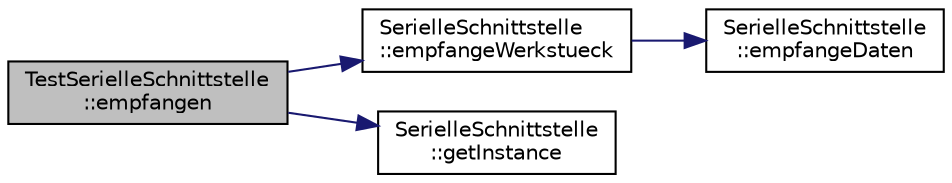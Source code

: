 digraph "TestSerielleSchnittstelle::empfangen"
{
  edge [fontname="Helvetica",fontsize="10",labelfontname="Helvetica",labelfontsize="10"];
  node [fontname="Helvetica",fontsize="10",shape=record];
  rankdir="LR";
  Node1 [label="TestSerielleSchnittstelle\l::empfangen",height=0.2,width=0.4,color="black", fillcolor="grey75", style="filled" fontcolor="black"];
  Node1 -> Node2 [color="midnightblue",fontsize="10",style="solid",fontname="Helvetica"];
  Node2 [label="SerielleSchnittstelle\l::empfangeWerkstueck",height=0.2,width=0.4,color="black", fillcolor="white", style="filled",URL="$class_serielle_schnittstelle.html#a443c781b0d7d9b57d2810b8334e63ff8"];
  Node2 -> Node3 [color="midnightblue",fontsize="10",style="solid",fontname="Helvetica"];
  Node3 [label="SerielleSchnittstelle\l::empfangeDaten",height=0.2,width=0.4,color="black", fillcolor="white", style="filled",URL="$class_serielle_schnittstelle.html#a954c0a0f78c38ca0f8ca20017fd635a7"];
  Node1 -> Node4 [color="midnightblue",fontsize="10",style="solid",fontname="Helvetica"];
  Node4 [label="SerielleSchnittstelle\l::getInstance",height=0.2,width=0.4,color="black", fillcolor="white", style="filled",URL="$class_serielle_schnittstelle.html#a42eef983b78ccebbf085498b09948528"];
}
